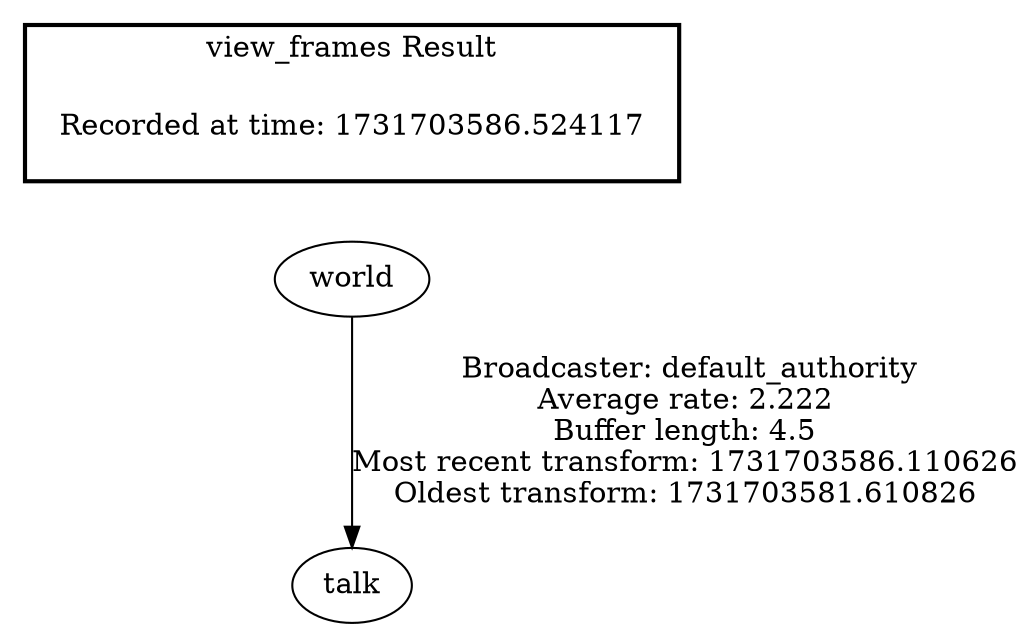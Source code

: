 digraph G {
"world" -> "talk"[label=" Broadcaster: default_authority\nAverage rate: 2.222\nBuffer length: 4.5\nMost recent transform: 1731703586.110626\nOldest transform: 1731703581.610826\n"];
edge [style=invis];
 subgraph cluster_legend { style=bold; color=black; label ="view_frames Result";
"Recorded at time: 1731703586.524117"[ shape=plaintext ] ;
}->"world";
}
